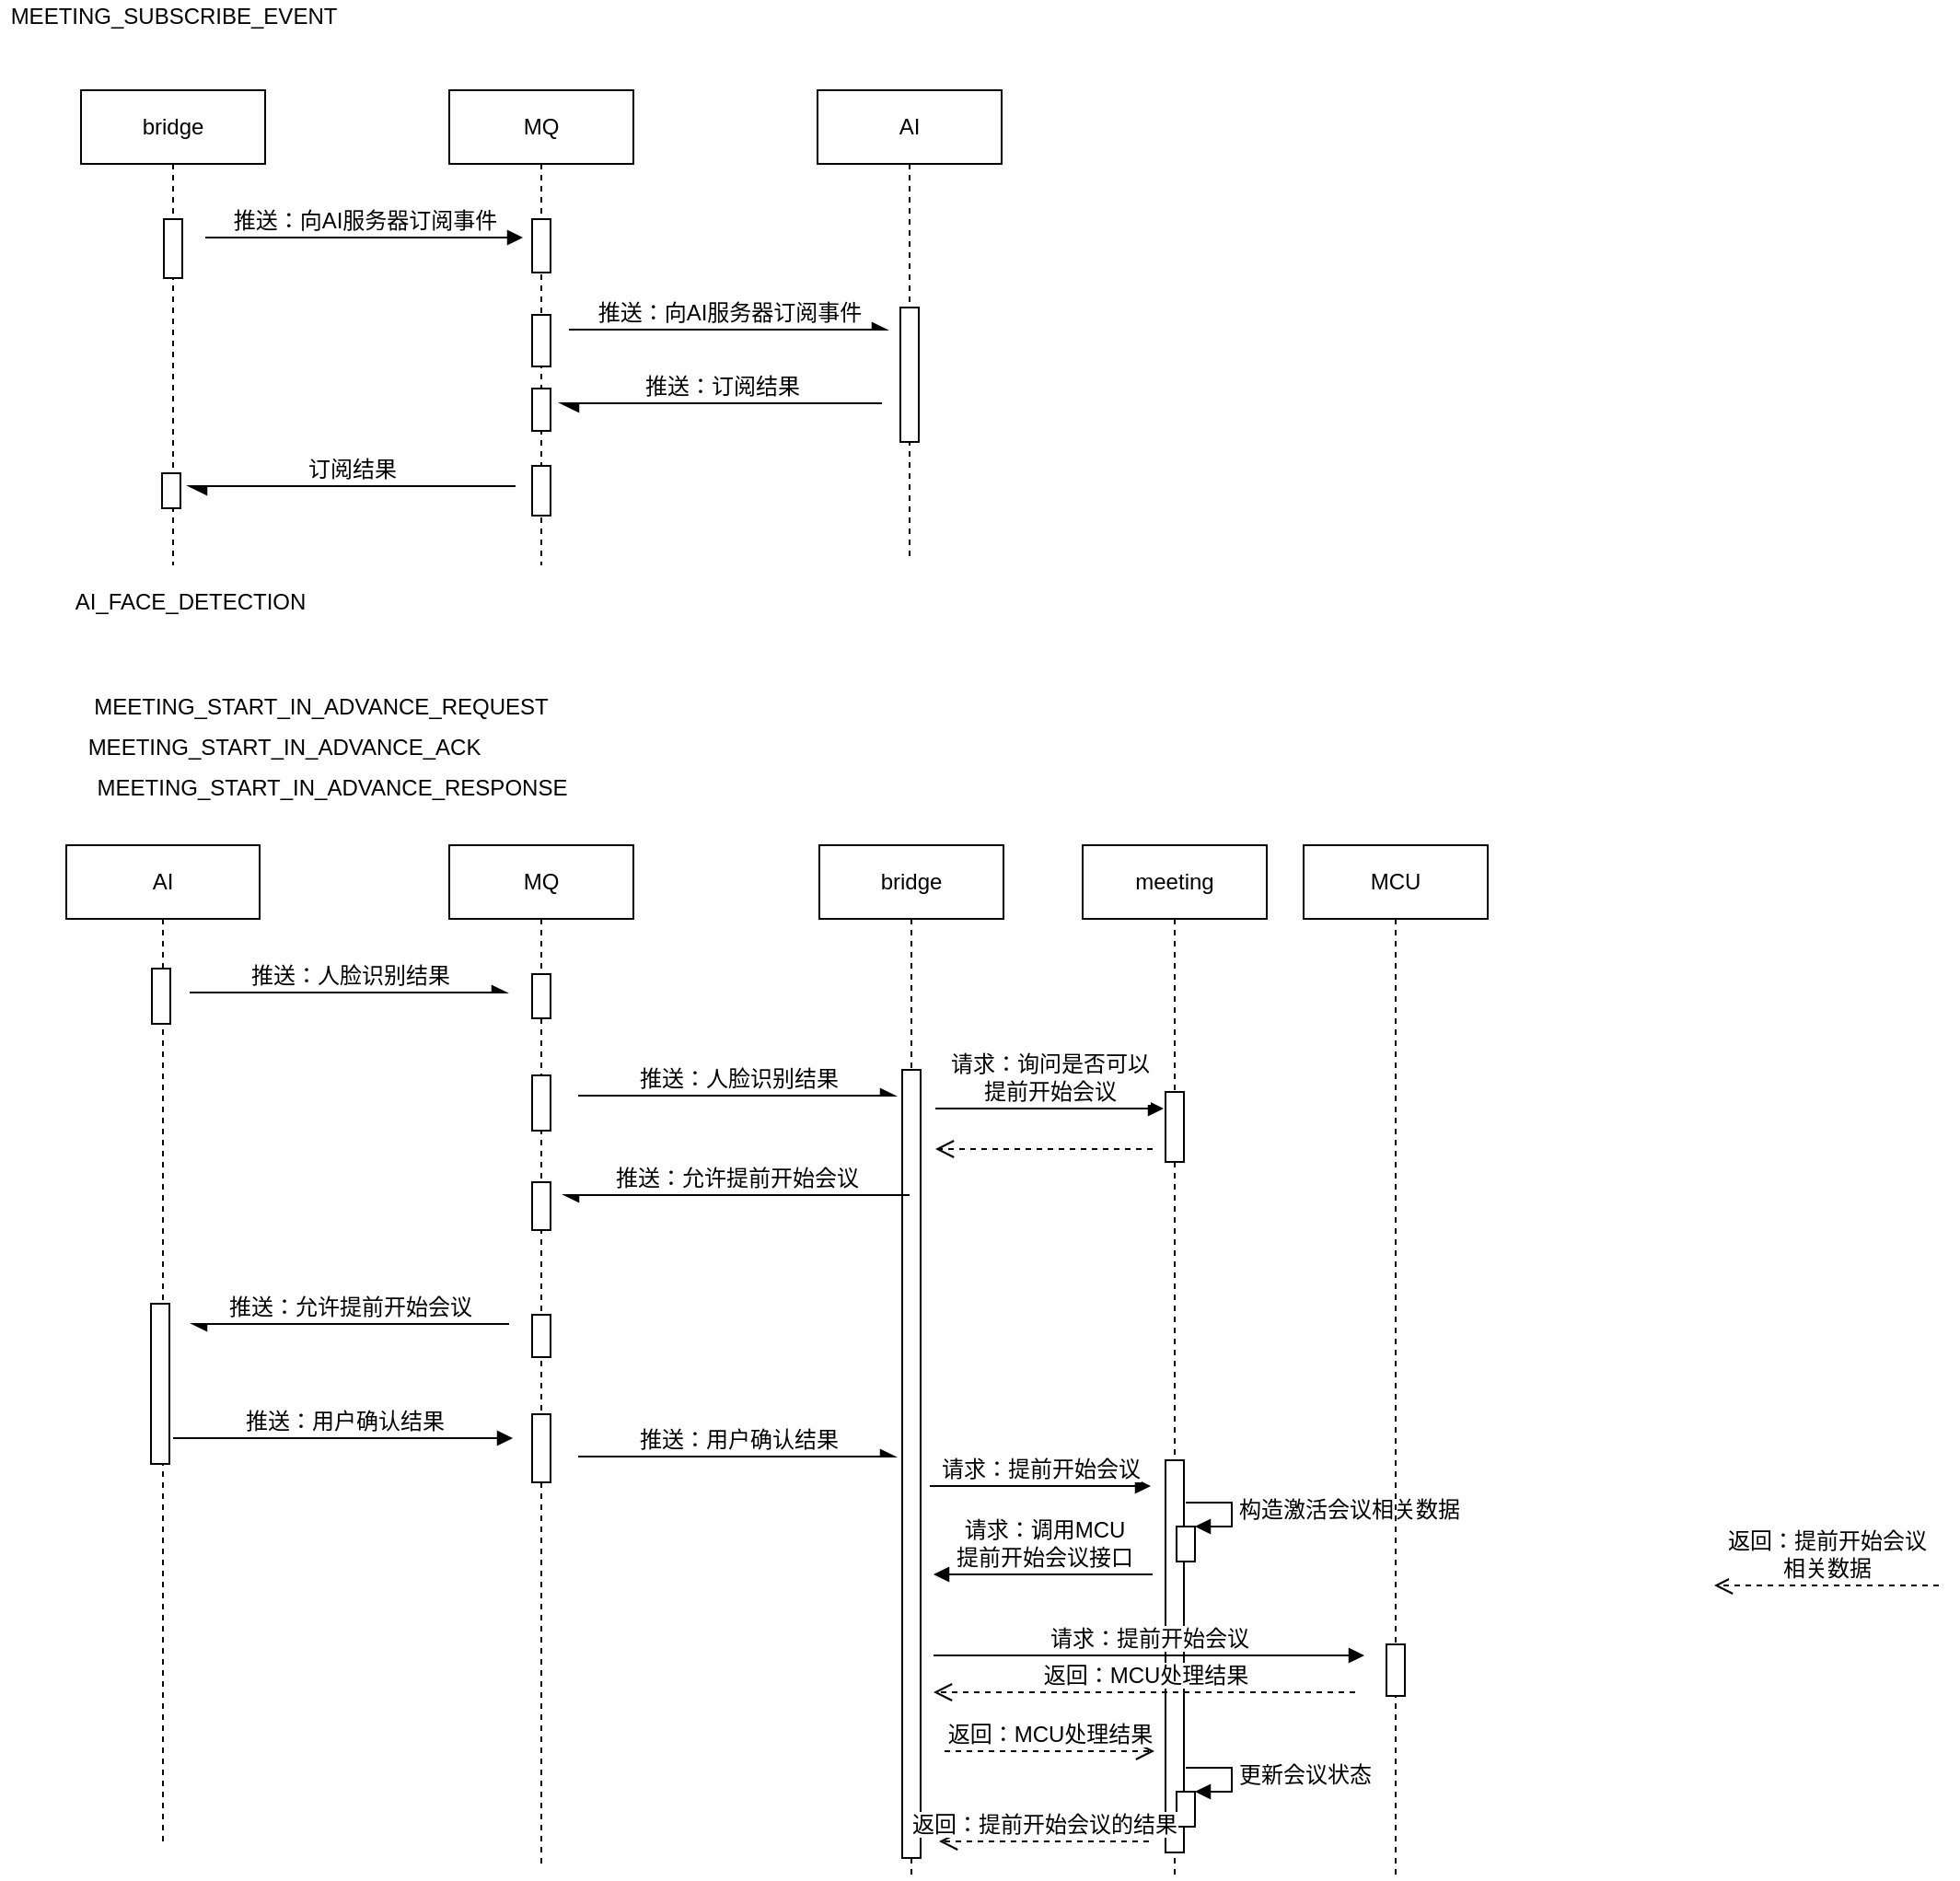 <mxfile version="12.5.1" type="github" pages="3">
  <diagram id="sGyDJ3xmPa0FNn7oHpdU" name="提前开始会议">
    <mxGraphModel dx="1021" dy="580" grid="0" gridSize="10" guides="1" tooltips="1" connect="1" arrows="1" fold="1" page="1" pageScale="1" pageWidth="827" pageHeight="1169" math="0" shadow="0">
      <root>
        <mxCell id="0"/>
        <mxCell id="1" parent="0"/>
        <mxCell id="7dCBN_STnB0BZGOZmq9B-1" value="AI" style="shape=umlLifeline;perimeter=lifelinePerimeter;whiteSpace=wrap;html=1;container=1;collapsible=0;recursiveResize=0;outlineConnect=0;fontSize=12;" parent="1" vertex="1">
          <mxGeometry x="510" y="70" width="100" height="253" as="geometry"/>
        </mxCell>
        <mxCell id="cWvQ5qR-pPmlQ0AbkIyN-9" value="" style="html=1;points=[];perimeter=orthogonalPerimeter;fontSize=12;" parent="7dCBN_STnB0BZGOZmq9B-1" vertex="1">
          <mxGeometry x="45" y="118" width="10" height="73" as="geometry"/>
        </mxCell>
        <mxCell id="7dCBN_STnB0BZGOZmq9B-2" value="bridge" style="shape=umlLifeline;perimeter=lifelinePerimeter;whiteSpace=wrap;html=1;container=1;collapsible=0;recursiveResize=0;outlineConnect=0;fontSize=12;" parent="1" vertex="1">
          <mxGeometry x="110" y="70" width="100" height="258" as="geometry"/>
        </mxCell>
        <mxCell id="cWvQ5qR-pPmlQ0AbkIyN-1" value="" style="html=1;points=[];perimeter=orthogonalPerimeter;fontSize=12;" parent="7dCBN_STnB0BZGOZmq9B-2" vertex="1">
          <mxGeometry x="45" y="70" width="10" height="32" as="geometry"/>
        </mxCell>
        <mxCell id="fSU1PI_x33HrERXU6z-Z-20" value="" style="html=1;points=[];perimeter=orthogonalPerimeter;fontSize=12;" parent="7dCBN_STnB0BZGOZmq9B-2" vertex="1">
          <mxGeometry x="44" y="208" width="10" height="19" as="geometry"/>
        </mxCell>
        <mxCell id="7dCBN_STnB0BZGOZmq9B-3" value="MQ" style="shape=umlLifeline;perimeter=lifelinePerimeter;whiteSpace=wrap;html=1;container=1;collapsible=0;recursiveResize=0;outlineConnect=0;fontSize=12;" parent="1" vertex="1">
          <mxGeometry x="310" y="70" width="100" height="258" as="geometry"/>
        </mxCell>
        <mxCell id="cWvQ5qR-pPmlQ0AbkIyN-6" value="" style="html=1;points=[];perimeter=orthogonalPerimeter;fontSize=12;" parent="7dCBN_STnB0BZGOZmq9B-3" vertex="1">
          <mxGeometry x="45" y="70" width="10" height="29" as="geometry"/>
        </mxCell>
        <mxCell id="fSU1PI_x33HrERXU6z-Z-10" value="" style="html=1;points=[];perimeter=orthogonalPerimeter;fontSize=12;" parent="7dCBN_STnB0BZGOZmq9B-3" vertex="1">
          <mxGeometry x="45" y="122" width="10" height="28" as="geometry"/>
        </mxCell>
        <mxCell id="fSU1PI_x33HrERXU6z-Z-17" value="" style="html=1;points=[];perimeter=orthogonalPerimeter;fontSize=12;" parent="7dCBN_STnB0BZGOZmq9B-3" vertex="1">
          <mxGeometry x="45" y="204" width="10" height="27" as="geometry"/>
        </mxCell>
        <mxCell id="fSU1PI_x33HrERXU6z-Z-18" value="" style="html=1;points=[];perimeter=orthogonalPerimeter;fontSize=12;" parent="7dCBN_STnB0BZGOZmq9B-3" vertex="1">
          <mxGeometry x="45" y="162" width="10" height="23" as="geometry"/>
        </mxCell>
        <mxCell id="cWvQ5qR-pPmlQ0AbkIyN-5" value="推送：向AI服务器订阅事件" style="html=1;verticalAlign=bottom;endArrow=block;fontSize=12;" parent="1" edge="1">
          <mxGeometry width="80" relative="1" as="geometry">
            <mxPoint x="177.5" y="150" as="sourcePoint"/>
            <mxPoint x="350" y="150" as="targetPoint"/>
          </mxGeometry>
        </mxCell>
        <mxCell id="cWvQ5qR-pPmlQ0AbkIyN-8" value="推送：向AI服务器订阅事件" style="html=1;verticalAlign=bottom;endArrow=async;fontSize=12;endFill=1;" parent="1" edge="1">
          <mxGeometry width="80" relative="1" as="geometry">
            <mxPoint x="375" y="200" as="sourcePoint"/>
            <mxPoint x="548" y="200" as="targetPoint"/>
          </mxGeometry>
        </mxCell>
        <mxCell id="cWvQ5qR-pPmlQ0AbkIyN-10" value="推送：订阅结果" style="html=1;verticalAlign=bottom;endArrow=async;endSize=8;fontSize=12;endFill=1;" parent="1" edge="1">
          <mxGeometry relative="1" as="geometry">
            <mxPoint x="545" y="240" as="sourcePoint"/>
            <mxPoint x="370" y="240" as="targetPoint"/>
          </mxGeometry>
        </mxCell>
        <mxCell id="cWvQ5qR-pPmlQ0AbkIyN-11" value="订阅结果" style="html=1;verticalAlign=bottom;endArrow=async;endSize=8;fontSize=12;endFill=1;" parent="1" edge="1">
          <mxGeometry relative="1" as="geometry">
            <mxPoint x="346" y="285" as="sourcePoint"/>
            <mxPoint x="168" y="285" as="targetPoint"/>
          </mxGeometry>
        </mxCell>
        <mxCell id="cWvQ5qR-pPmlQ0AbkIyN-12" value="AI" style="shape=umlLifeline;perimeter=lifelinePerimeter;whiteSpace=wrap;html=1;container=1;collapsible=0;recursiveResize=0;outlineConnect=0;fontSize=12;" parent="1" vertex="1">
          <mxGeometry x="102" y="480" width="105" height="543" as="geometry"/>
        </mxCell>
        <mxCell id="cWvQ5qR-pPmlQ0AbkIyN-13" value="" style="html=1;points=[];perimeter=orthogonalPerimeter;fontSize=12;" parent="cWvQ5qR-pPmlQ0AbkIyN-12" vertex="1">
          <mxGeometry x="46.5" y="67" width="10" height="30" as="geometry"/>
        </mxCell>
        <mxCell id="cWvQ5qR-pPmlQ0AbkIyN-39" value="" style="html=1;points=[];perimeter=orthogonalPerimeter;fontSize=12;" parent="cWvQ5qR-pPmlQ0AbkIyN-12" vertex="1">
          <mxGeometry x="46" y="249" width="10" height="87" as="geometry"/>
        </mxCell>
        <mxCell id="cWvQ5qR-pPmlQ0AbkIyN-14" value="bridge" style="shape=umlLifeline;perimeter=lifelinePerimeter;whiteSpace=wrap;html=1;container=1;collapsible=0;recursiveResize=0;outlineConnect=0;fontSize=12;" parent="1" vertex="1">
          <mxGeometry x="511" y="480" width="100" height="559" as="geometry"/>
        </mxCell>
        <mxCell id="cWvQ5qR-pPmlQ0AbkIyN-15" value="" style="html=1;points=[];perimeter=orthogonalPerimeter;fontSize=12;" parent="cWvQ5qR-pPmlQ0AbkIyN-14" vertex="1">
          <mxGeometry x="45" y="122" width="10" height="428" as="geometry"/>
        </mxCell>
        <mxCell id="cWvQ5qR-pPmlQ0AbkIyN-16" value="MQ" style="shape=umlLifeline;perimeter=lifelinePerimeter;whiteSpace=wrap;html=1;container=1;collapsible=0;recursiveResize=0;outlineConnect=0;fontSize=12;" parent="1" vertex="1">
          <mxGeometry x="310" y="480" width="100" height="556" as="geometry"/>
        </mxCell>
        <mxCell id="cWvQ5qR-pPmlQ0AbkIyN-17" value="" style="html=1;points=[];perimeter=orthogonalPerimeter;fontSize=12;" parent="cWvQ5qR-pPmlQ0AbkIyN-16" vertex="1">
          <mxGeometry x="45" y="70" width="10" height="24" as="geometry"/>
        </mxCell>
        <mxCell id="cWvQ5qR-pPmlQ0AbkIyN-36" value="" style="html=1;points=[];perimeter=orthogonalPerimeter;fontSize=12;" parent="cWvQ5qR-pPmlQ0AbkIyN-16" vertex="1">
          <mxGeometry x="45" y="183" width="10" height="26" as="geometry"/>
        </mxCell>
        <mxCell id="cWvQ5qR-pPmlQ0AbkIyN-44" value="" style="html=1;points=[];perimeter=orthogonalPerimeter;fontSize=12;" parent="cWvQ5qR-pPmlQ0AbkIyN-16" vertex="1">
          <mxGeometry x="45" y="255" width="10" height="23" as="geometry"/>
        </mxCell>
        <mxCell id="cWvQ5qR-pPmlQ0AbkIyN-56" value="" style="html=1;points=[];perimeter=orthogonalPerimeter;fontSize=12;" parent="cWvQ5qR-pPmlQ0AbkIyN-16" vertex="1">
          <mxGeometry x="45" y="309" width="10" height="37" as="geometry"/>
        </mxCell>
        <mxCell id="fSU1PI_x33HrERXU6z-Z-2" value="" style="html=1;points=[];perimeter=orthogonalPerimeter;fontSize=12;" parent="cWvQ5qR-pPmlQ0AbkIyN-16" vertex="1">
          <mxGeometry x="45" y="125" width="10" height="30" as="geometry"/>
        </mxCell>
        <mxCell id="cWvQ5qR-pPmlQ0AbkIyN-18" value="meeting" style="shape=umlLifeline;perimeter=lifelinePerimeter;whiteSpace=wrap;html=1;container=1;collapsible=0;recursiveResize=0;outlineConnect=0;fontSize=12;" parent="1" vertex="1">
          <mxGeometry x="654" y="480" width="100" height="560" as="geometry"/>
        </mxCell>
        <mxCell id="cWvQ5qR-pPmlQ0AbkIyN-32" value="" style="html=1;points=[];perimeter=orthogonalPerimeter;fontSize=12;" parent="cWvQ5qR-pPmlQ0AbkIyN-18" vertex="1">
          <mxGeometry x="45" y="134" width="10" height="38" as="geometry"/>
        </mxCell>
        <mxCell id="LqD89I_55fFd5-oWLgcx-1" value="" style="html=1;points=[];perimeter=orthogonalPerimeter;fontSize=12;" parent="cWvQ5qR-pPmlQ0AbkIyN-18" vertex="1">
          <mxGeometry x="45" y="334" width="10" height="213" as="geometry"/>
        </mxCell>
        <mxCell id="LqD89I_55fFd5-oWLgcx-4" value="" style="html=1;points=[];perimeter=orthogonalPerimeter;" parent="cWvQ5qR-pPmlQ0AbkIyN-18" vertex="1">
          <mxGeometry x="51" y="370" width="10" height="19" as="geometry"/>
        </mxCell>
        <mxCell id="LqD89I_55fFd5-oWLgcx-5" value="构造激活会议相关数据" style="edgeStyle=orthogonalEdgeStyle;html=1;align=left;spacingLeft=2;endArrow=block;rounded=0;entryX=1;entryY=0;fontSize=12;" parent="cWvQ5qR-pPmlQ0AbkIyN-18" target="LqD89I_55fFd5-oWLgcx-4" edge="1">
          <mxGeometry relative="1" as="geometry">
            <mxPoint x="56" y="357" as="sourcePoint"/>
            <Array as="points">
              <mxPoint x="81" y="357"/>
              <mxPoint x="81" y="370"/>
            </Array>
          </mxGeometry>
        </mxCell>
        <mxCell id="bx13sR_crYjl2JrHEWXP-3" value="" style="html=1;points=[];perimeter=orthogonalPerimeter;" vertex="1" parent="cWvQ5qR-pPmlQ0AbkIyN-18">
          <mxGeometry x="51" y="514" width="10" height="19" as="geometry"/>
        </mxCell>
        <mxCell id="bx13sR_crYjl2JrHEWXP-4" value="更新会议状态" style="edgeStyle=orthogonalEdgeStyle;html=1;align=left;spacingLeft=2;endArrow=block;rounded=0;entryX=1;entryY=0;fontSize=12;" edge="1" parent="cWvQ5qR-pPmlQ0AbkIyN-18" target="bx13sR_crYjl2JrHEWXP-3">
          <mxGeometry relative="1" as="geometry">
            <mxPoint x="56" y="501" as="sourcePoint"/>
            <Array as="points">
              <mxPoint x="81" y="501"/>
              <mxPoint x="81" y="514"/>
            </Array>
          </mxGeometry>
        </mxCell>
        <mxCell id="cWvQ5qR-pPmlQ0AbkIyN-19" value="推送：人脸识别结果" style="html=1;verticalAlign=bottom;endArrow=async;fontSize=12;endFill=1;" parent="1" edge="1">
          <mxGeometry width="80" relative="1" as="geometry">
            <mxPoint x="169" y="560" as="sourcePoint"/>
            <mxPoint x="341.5" y="560" as="targetPoint"/>
          </mxGeometry>
        </mxCell>
        <mxCell id="cWvQ5qR-pPmlQ0AbkIyN-27" value="推送：人脸识别结果" style="html=1;verticalAlign=bottom;endArrow=async;fontSize=12;endFill=1;" parent="1" edge="1">
          <mxGeometry width="80" relative="1" as="geometry">
            <mxPoint x="380" y="616" as="sourcePoint"/>
            <mxPoint x="552.5" y="616" as="targetPoint"/>
          </mxGeometry>
        </mxCell>
        <mxCell id="cWvQ5qR-pPmlQ0AbkIyN-30" value="请求：询问是否可以&lt;br style=&quot;font-size: 12px;&quot;&gt;提前开始会议" style="html=1;verticalAlign=bottom;endArrow=block;fontSize=12;" parent="1" edge="1">
          <mxGeometry width="80" relative="1" as="geometry">
            <mxPoint x="574" y="623" as="sourcePoint"/>
            <mxPoint x="698" y="623" as="targetPoint"/>
          </mxGeometry>
        </mxCell>
        <mxCell id="cWvQ5qR-pPmlQ0AbkIyN-31" value="" style="html=1;verticalAlign=bottom;endArrow=open;dashed=1;endSize=8;fontSize=12;" parent="1" edge="1">
          <mxGeometry relative="1" as="geometry">
            <mxPoint x="692" y="645" as="sourcePoint"/>
            <mxPoint x="574" y="645" as="targetPoint"/>
          </mxGeometry>
        </mxCell>
        <mxCell id="cWvQ5qR-pPmlQ0AbkIyN-35" value="推送：允许提前开始会议" style="html=1;verticalAlign=bottom;endArrow=async;fontSize=12;endFill=1;" parent="1" edge="1">
          <mxGeometry width="80" relative="1" as="geometry">
            <mxPoint x="560" y="670" as="sourcePoint"/>
            <mxPoint x="372" y="670" as="targetPoint"/>
          </mxGeometry>
        </mxCell>
        <mxCell id="cWvQ5qR-pPmlQ0AbkIyN-42" value="推送：允许提前开始会议" style="html=1;verticalAlign=bottom;endArrow=async;fontSize=12;endFill=1;" parent="1" edge="1">
          <mxGeometry width="80" relative="1" as="geometry">
            <mxPoint x="342.5" y="740" as="sourcePoint"/>
            <mxPoint x="170" y="740" as="targetPoint"/>
          </mxGeometry>
        </mxCell>
        <mxCell id="cWvQ5qR-pPmlQ0AbkIyN-47" value="推送：用户确认结果" style="html=1;verticalAlign=bottom;endArrow=async;fontSize=12;endFill=1;" parent="1" edge="1">
          <mxGeometry width="80" relative="1" as="geometry">
            <mxPoint x="380" y="812" as="sourcePoint"/>
            <mxPoint x="552.5" y="812" as="targetPoint"/>
          </mxGeometry>
        </mxCell>
        <mxCell id="cWvQ5qR-pPmlQ0AbkIyN-48" value="MCU" style="shape=umlLifeline;perimeter=lifelinePerimeter;whiteSpace=wrap;html=1;container=1;collapsible=0;recursiveResize=0;outlineConnect=0;fontSize=12;" parent="1" vertex="1">
          <mxGeometry x="774" y="480" width="100" height="561" as="geometry"/>
        </mxCell>
        <mxCell id="cWvQ5qR-pPmlQ0AbkIyN-51" value="" style="html=1;points=[];perimeter=orthogonalPerimeter;fontSize=12;" parent="cWvQ5qR-pPmlQ0AbkIyN-48" vertex="1">
          <mxGeometry x="45" y="434" width="10" height="28" as="geometry"/>
        </mxCell>
        <mxCell id="cWvQ5qR-pPmlQ0AbkIyN-54" value="返回：提前开始会议&lt;br&gt;相关数据" style="html=1;verticalAlign=bottom;endArrow=open;dashed=1;endSize=8;fontSize=12;" parent="1" edge="1">
          <mxGeometry relative="1" as="geometry">
            <mxPoint x="1119" y="882" as="sourcePoint"/>
            <mxPoint x="997" y="882" as="targetPoint"/>
          </mxGeometry>
        </mxCell>
        <mxCell id="vQtBdbBWceYxuiMzY1yn-1" value="MEETING_SUBSCRIBE_EVENT" style="text;html=1;align=center;verticalAlign=middle;resizable=0;points=[];;autosize=1;fontSize=12;" parent="1" vertex="1">
          <mxGeometry x="66" y="21" width="187" height="18" as="geometry"/>
        </mxCell>
        <mxCell id="vQtBdbBWceYxuiMzY1yn-2" value="AI_FACE_DETECTION" style="text;html=1;align=center;verticalAlign=middle;resizable=0;points=[];;autosize=1;fontSize=12;" parent="1" vertex="1">
          <mxGeometry x="101" y="339" width="135" height="18" as="geometry"/>
        </mxCell>
        <mxCell id="vQtBdbBWceYxuiMzY1yn-3" value="MEETING_START_IN_ADVANCE_REQUEST" style="text;html=1;align=center;verticalAlign=middle;resizable=0;points=[];;autosize=1;fontSize=12;" parent="1" vertex="1">
          <mxGeometry x="111" y="396" width="257" height="18" as="geometry"/>
        </mxCell>
        <mxCell id="vQtBdbBWceYxuiMzY1yn-4" value="MEETING_START_IN_ADVANCE_ACK" style="text;html=1;align=center;verticalAlign=middle;resizable=0;points=[];;autosize=1;fontSize=12;" parent="1" vertex="1">
          <mxGeometry x="108" y="417.5" width="223" height="18" as="geometry"/>
        </mxCell>
        <mxCell id="vQtBdbBWceYxuiMzY1yn-5" value="MEETING_START_IN_ADVANCE_RESPONSE" style="text;html=1;align=center;verticalAlign=middle;resizable=0;points=[];;autosize=1;fontSize=12;" parent="1" vertex="1">
          <mxGeometry x="113" y="440" width="265" height="18" as="geometry"/>
        </mxCell>
        <mxCell id="vQtBdbBWceYxuiMzY1yn-8" value="推送：用户确认结果" style="html=1;verticalAlign=bottom;endArrow=block;fontSize=12;" parent="1" edge="1">
          <mxGeometry width="80" relative="1" as="geometry">
            <mxPoint x="160" y="802" as="sourcePoint"/>
            <mxPoint x="344.5" y="802" as="targetPoint"/>
          </mxGeometry>
        </mxCell>
        <mxCell id="LqD89I_55fFd5-oWLgcx-2" value="请求：提前开始会议" style="html=1;verticalAlign=bottom;endArrow=block;fontSize=12;" parent="1" edge="1">
          <mxGeometry width="80" relative="1" as="geometry">
            <mxPoint x="571" y="828" as="sourcePoint"/>
            <mxPoint x="691" y="828" as="targetPoint"/>
          </mxGeometry>
        </mxCell>
        <mxCell id="LqD89I_55fFd5-oWLgcx-6" value="请求：提前开始会议" style="html=1;verticalAlign=bottom;endArrow=block;fontSize=12;" parent="1" edge="1">
          <mxGeometry width="80" relative="1" as="geometry">
            <mxPoint x="573" y="920" as="sourcePoint"/>
            <mxPoint x="807" y="920" as="targetPoint"/>
          </mxGeometry>
        </mxCell>
        <mxCell id="LqD89I_55fFd5-oWLgcx-7" value="返回：MCU处理结果" style="html=1;verticalAlign=bottom;endArrow=open;dashed=1;endSize=8;fontSize=12;" parent="1" edge="1">
          <mxGeometry relative="1" as="geometry">
            <mxPoint x="802" y="940" as="sourcePoint"/>
            <mxPoint x="573" y="940" as="targetPoint"/>
          </mxGeometry>
        </mxCell>
        <mxCell id="bx13sR_crYjl2JrHEWXP-1" value="请求：调用MCU&lt;br&gt;提前开始会议接口" style="html=1;verticalAlign=bottom;endArrow=block;fontSize=12;" edge="1" parent="1">
          <mxGeometry width="80" relative="1" as="geometry">
            <mxPoint x="692" y="876" as="sourcePoint"/>
            <mxPoint x="573" y="876" as="targetPoint"/>
          </mxGeometry>
        </mxCell>
        <mxCell id="bx13sR_crYjl2JrHEWXP-5" value="返回：MCU处理结果" style="html=1;verticalAlign=bottom;endArrow=open;dashed=1;endSize=8;fontSize=12;" edge="1" parent="1">
          <mxGeometry relative="1" as="geometry">
            <mxPoint x="579" y="972" as="sourcePoint"/>
            <mxPoint x="693" y="972" as="targetPoint"/>
          </mxGeometry>
        </mxCell>
        <mxCell id="bx13sR_crYjl2JrHEWXP-6" value="返回：提前开始会议的结果" style="html=1;verticalAlign=bottom;endArrow=open;dashed=1;endSize=8;fontSize=12;" edge="1" parent="1">
          <mxGeometry relative="1" as="geometry">
            <mxPoint x="690" y="1021" as="sourcePoint"/>
            <mxPoint x="576" y="1021" as="targetPoint"/>
          </mxGeometry>
        </mxCell>
      </root>
    </mxGraphModel>
  </diagram>
  <diagram id="U2vhjyQzXIbmDPiE_quf" name="企业微信消息通知">
    &#xa;    
    <mxGraphModel dx="1021" dy="614" grid="0" gridSize="10" guides="1" tooltips="1" connect="1" arrows="1" fold="1" page="1" pageScale="1" pageWidth="827" pageHeight="1169" math="0" shadow="0">
      &#xa;      
      <root>
        &#xa;        
        <mxCell id="euv0Y5gn4uSeBjnGPQXl-0"/>
        &#xa;        
        <mxCell id="euv0Y5gn4uSeBjnGPQXl-1" parent="euv0Y5gn4uSeBjnGPQXl-0"/>
        &#xa;        
        <mxCell id="93kanDMGqyMoryUL59t7-0" value="MCU" style="shape=umlLifeline;perimeter=lifelinePerimeter;whiteSpace=wrap;html=1;container=1;collapsible=0;recursiveResize=0;outlineConnect=0;fontSize=14;" parent="euv0Y5gn4uSeBjnGPQXl-1" vertex="1">
          &#xa;          
          <mxGeometry x="550" y="70" width="100" height="290" as="geometry"/>
          &#xa;        
        </mxCell>
        &#xa;        
        <mxCell id="93kanDMGqyMoryUL59t7-1" value="" style="html=1;points=[];perimeter=orthogonalPerimeter;fontSize=14;" parent="93kanDMGqyMoryUL59t7-0" vertex="1">
          &#xa;          
          <mxGeometry x="45" y="88" width="10" height="50" as="geometry"/>
          &#xa;        
        </mxCell>
        &#xa;        
        <mxCell id="93kanDMGqyMoryUL59t7-2" value="meeting-service" style="shape=umlLifeline;perimeter=lifelinePerimeter;whiteSpace=wrap;html=1;container=1;collapsible=0;recursiveResize=0;outlineConnect=0;fontSize=14;" parent="euv0Y5gn4uSeBjnGPQXl-1" vertex="1">
          &#xa;          
          <mxGeometry x="170" y="70" width="100" height="290" as="geometry"/>
          &#xa;        
        </mxCell>
        &#xa;        
        <mxCell id="93kanDMGqyMoryUL59t7-3" value="" style="html=1;points=[];perimeter=orthogonalPerimeter;fontSize=14;" parent="93kanDMGqyMoryUL59t7-2" vertex="1">
          &#xa;          
          <mxGeometry x="45" y="70" width="10" height="120" as="geometry"/>
          &#xa;        
        </mxCell>
        &#xa;        
        <mxCell id="93kanDMGqyMoryUL59t7-4" value="bridge-service" style="shape=umlLifeline;perimeter=lifelinePerimeter;whiteSpace=wrap;html=1;container=1;collapsible=0;recursiveResize=0;outlineConnect=0;fontSize=14;" parent="euv0Y5gn4uSeBjnGPQXl-1" vertex="1">
          &#xa;          
          <mxGeometry x="360" y="70" width="100" height="290" as="geometry"/>
          &#xa;        
        </mxCell>
        &#xa;        
        <mxCell id="93kanDMGqyMoryUL59t7-5" value="" style="html=1;points=[];perimeter=orthogonalPerimeter;fontSize=14;" parent="93kanDMGqyMoryUL59t7-4" vertex="1">
          &#xa;          
          <mxGeometry x="45" y="70" width="10" height="140" as="geometry"/>
          &#xa;        
        </mxCell>
        &#xa;        
        <mxCell id="93kanDMGqyMoryUL59t7-6" value="请求：会议预约" style="html=1;verticalAlign=bottom;endArrow=block;fontSize=14;" parent="euv0Y5gn4uSeBjnGPQXl-1" edge="1">
          &#xa;          
          <mxGeometry width="80" relative="1" as="geometry">
            &#xa;            
            <mxPoint x="230" y="160" as="sourcePoint"/>
            &#xa;            
            <mxPoint x="402.5" y="160" as="targetPoint"/>
            &#xa;          
          </mxGeometry>
          &#xa;        
        </mxCell>
        &#xa;        
        <mxCell id="93kanDMGqyMoryUL59t7-7" value="请求：会议预约" style="html=1;verticalAlign=bottom;endArrow=block;fontSize=14;" parent="euv0Y5gn4uSeBjnGPQXl-1" edge="1">
          &#xa;          
          <mxGeometry width="80" relative="1" as="geometry">
            &#xa;            
            <mxPoint x="435" y="170" as="sourcePoint"/>
            &#xa;            
            <mxPoint x="585" y="170" as="targetPoint"/>
            &#xa;          
          </mxGeometry>
          &#xa;        
        </mxCell>
        &#xa;        
        <mxCell id="93kanDMGqyMoryUL59t7-8" value="返回：处理结果" style="html=1;verticalAlign=bottom;endArrow=open;dashed=1;endSize=8;fontSize=14;" parent="euv0Y5gn4uSeBjnGPQXl-1" edge="1">
          &#xa;          
          <mxGeometry relative="1" as="geometry">
            &#xa;            
            <mxPoint x="587" y="196" as="sourcePoint"/>
            &#xa;            
            <mxPoint x="427" y="196" as="targetPoint"/>
            &#xa;          
          </mxGeometry>
          &#xa;        
        </mxCell>
        &#xa;        
        <mxCell id="93kanDMGqyMoryUL59t7-10" value="Web？" style="shape=umlLifeline;perimeter=lifelinePerimeter;whiteSpace=wrap;html=1;container=1;collapsible=0;recursiveResize=0;outlineConnect=0;fontSize=14;" parent="euv0Y5gn4uSeBjnGPQXl-1" vertex="1">
          &#xa;          
          <mxGeometry x="30" y="70" width="100" height="290" as="geometry"/>
          &#xa;        
        </mxCell>
        &#xa;        
        <mxCell id="93kanDMGqyMoryUL59t7-11" value="" style="html=1;points=[];perimeter=orthogonalPerimeter;fontSize=14;" parent="93kanDMGqyMoryUL59t7-10" vertex="1">
          &#xa;          
          <mxGeometry x="45" y="70" width="10" height="80" as="geometry"/>
          &#xa;        
        </mxCell>
        &#xa;        
        <mxCell id="93kanDMGqyMoryUL59t7-12" value="请求：会议预约" style="html=1;verticalAlign=bottom;endArrow=block;fontSize=14;" parent="euv0Y5gn4uSeBjnGPQXl-1" edge="1">
          &#xa;          
          <mxGeometry width="80" relative="1" as="geometry">
            &#xa;            
            <mxPoint x="90" y="160" as="sourcePoint"/>
            &#xa;            
            <mxPoint x="212.5" y="160" as="targetPoint"/>
            &#xa;          
          </mxGeometry>
          &#xa;        
        </mxCell>
        &#xa;        
        <mxCell id="93kanDMGqyMoryUL59t7-13" value="企业微信？" style="shape=umlLifeline;perimeter=lifelinePerimeter;whiteSpace=wrap;html=1;container=1;collapsible=0;recursiveResize=0;outlineConnect=0;fontSize=14;" parent="euv0Y5gn4uSeBjnGPQXl-1" vertex="1">
          &#xa;          
          <mxGeometry x="670" y="70" width="100" height="290" as="geometry"/>
          &#xa;        
        </mxCell>
        &#xa;        
        <mxCell id="93kanDMGqyMoryUL59t7-14" value="" style="html=1;points=[];perimeter=orthogonalPerimeter;fontSize=14;" parent="93kanDMGqyMoryUL59t7-13" vertex="1">
          &#xa;          
          <mxGeometry x="45" y="160" width="10" height="50" as="geometry"/>
          &#xa;        
        </mxCell>
        &#xa;        
        <mxCell id="93kanDMGqyMoryUL59t7-15" value="返回：处理结果" style="html=1;verticalAlign=bottom;endArrow=open;dashed=1;endSize=8;fontSize=14;" parent="euv0Y5gn4uSeBjnGPQXl-1" edge="1">
          &#xa;          
          <mxGeometry relative="1" as="geometry">
            &#xa;            
            <mxPoint x="395" y="210" as="sourcePoint"/>
            &#xa;            
            <mxPoint x="235" y="210" as="targetPoint"/>
            &#xa;          
          </mxGeometry>
          &#xa;        
        </mxCell>
        &#xa;        
        <mxCell id="93kanDMGqyMoryUL59t7-16" value="企业微信消息通知" style="html=1;verticalAlign=bottom;endArrow=block;fontSize=14;" parent="euv0Y5gn4uSeBjnGPQXl-1" edge="1">
          &#xa;          
          <mxGeometry width="80" relative="1" as="geometry">
            &#xa;            
            <mxPoint x="430" y="240" as="sourcePoint"/>
            &#xa;            
            <mxPoint x="710" y="240" as="targetPoint"/>
            &#xa;          
          </mxGeometry>
          &#xa;        
        </mxCell>
        &#xa;      
      </root>
      &#xa;    
    </mxGraphModel>
    &#xa;  
  </diagram>
  <diagram id="k88oy4eZoCurosgzt9sN" name="企业微信推送点名信息">
    &#xa;    
    <mxGraphModel dx="1021" dy="614" grid="1" gridSize="10" guides="1" tooltips="1" connect="1" arrows="1" fold="1" page="1" pageScale="1" pageWidth="827" pageHeight="1169" math="0" shadow="0">
      &#xa;      
      <root>
        &#xa;        
        <mxCell id="FtVH_WudPbTGRqcLVg7M-0"/>
        &#xa;        
        <mxCell id="FtVH_WudPbTGRqcLVg7M-1" parent="FtVH_WudPbTGRqcLVg7M-0"/>
        &#xa;        
        <mxCell id="gRoMFb6GQRz-B1bpGYZU-0" value="MCU？" style="shape=umlLifeline;perimeter=lifelinePerimeter;whiteSpace=wrap;html=1;container=1;collapsible=0;recursiveResize=0;outlineConnect=0;fontSize=14;" parent="FtVH_WudPbTGRqcLVg7M-1" vertex="1">
          &#xa;          
          <mxGeometry x="490" y="70" width="100" height="290" as="geometry"/>
          &#xa;        
        </mxCell>
        &#xa;        
        <mxCell id="gRoMFb6GQRz-B1bpGYZU-2" value="MQ" style="shape=umlLifeline;perimeter=lifelinePerimeter;whiteSpace=wrap;html=1;container=1;collapsible=0;recursiveResize=0;outlineConnect=0;fontSize=14;" parent="FtVH_WudPbTGRqcLVg7M-1" vertex="1">
          &#xa;          
          <mxGeometry x="170" y="70" width="100" height="290" as="geometry"/>
          &#xa;        
        </mxCell>
        &#xa;        
        <mxCell id="gRoMFb6GQRz-B1bpGYZU-3" value="" style="html=1;points=[];perimeter=orthogonalPerimeter;fontSize=14;" parent="gRoMFb6GQRz-B1bpGYZU-2" vertex="1">
          &#xa;          
          <mxGeometry x="45" y="70" width="10" height="80" as="geometry"/>
          &#xa;        
        </mxCell>
        &#xa;        
        <mxCell id="gRoMFb6GQRz-B1bpGYZU-4" value="bridge-service" style="shape=umlLifeline;perimeter=lifelinePerimeter;whiteSpace=wrap;html=1;container=1;collapsible=0;recursiveResize=0;outlineConnect=0;fontSize=14;" parent="FtVH_WudPbTGRqcLVg7M-1" vertex="1">
          &#xa;          
          <mxGeometry x="320" y="70" width="100" height="290" as="geometry"/>
          &#xa;        
        </mxCell>
        &#xa;        
        <mxCell id="gRoMFb6GQRz-B1bpGYZU-5" value="" style="html=1;points=[];perimeter=orthogonalPerimeter;fontSize=14;" parent="gRoMFb6GQRz-B1bpGYZU-4" vertex="1">
          &#xa;          
          <mxGeometry x="45" y="70" width="10" height="100" as="geometry"/>
          &#xa;        
        </mxCell>
        &#xa;        
        <mxCell id="gRoMFb6GQRz-B1bpGYZU-6" value="推送：人员点名" style="html=1;verticalAlign=bottom;endArrow=block;fontSize=14;" parent="FtVH_WudPbTGRqcLVg7M-1" edge="1">
          &#xa;          
          <mxGeometry width="80" relative="1" as="geometry">
            &#xa;            
            <mxPoint x="230" y="160" as="sourcePoint"/>
            &#xa;            
            <mxPoint x="360" y="160" as="targetPoint"/>
            &#xa;          
          </mxGeometry>
          &#xa;        
        </mxCell>
        &#xa;        
        <mxCell id="gRoMFb6GQRz-B1bpGYZU-9" value="AI" style="shape=umlLifeline;perimeter=lifelinePerimeter;whiteSpace=wrap;html=1;container=1;collapsible=0;recursiveResize=0;outlineConnect=0;fontSize=14;" parent="FtVH_WudPbTGRqcLVg7M-1" vertex="1">
          &#xa;          
          <mxGeometry x="30" y="70" width="100" height="290" as="geometry"/>
          &#xa;        
        </mxCell>
        &#xa;        
        <mxCell id="gRoMFb6GQRz-B1bpGYZU-10" value="" style="html=1;points=[];perimeter=orthogonalPerimeter;fontSize=14;" parent="gRoMFb6GQRz-B1bpGYZU-9" vertex="1">
          &#xa;          
          <mxGeometry x="45" y="70" width="10" height="80" as="geometry"/>
          &#xa;        
        </mxCell>
        &#xa;        
        <mxCell id="gRoMFb6GQRz-B1bpGYZU-11" value="推送：人员点名" style="html=1;verticalAlign=bottom;endArrow=block;fontSize=14;" parent="FtVH_WudPbTGRqcLVg7M-1" edge="1">
          &#xa;          
          <mxGeometry width="80" relative="1" as="geometry">
            &#xa;            
            <mxPoint x="90" y="160" as="sourcePoint"/>
            &#xa;            
            <mxPoint x="212.5" y="160" as="targetPoint"/>
            &#xa;          
          </mxGeometry>
          &#xa;        
        </mxCell>
        &#xa;        
        <mxCell id="gRoMFb6GQRz-B1bpGYZU-12" value="企业微信？" style="shape=umlLifeline;perimeter=lifelinePerimeter;whiteSpace=wrap;html=1;container=1;collapsible=0;recursiveResize=0;outlineConnect=0;fontSize=14;" parent="FtVH_WudPbTGRqcLVg7M-1" vertex="1">
          &#xa;          
          <mxGeometry x="650" y="70" width="100" height="290" as="geometry"/>
          &#xa;        
        </mxCell>
        &#xa;        
        <mxCell id="gRoMFb6GQRz-B1bpGYZU-13" value="" style="html=1;points=[];perimeter=orthogonalPerimeter;fontSize=14;" parent="gRoMFb6GQRz-B1bpGYZU-12" vertex="1">
          &#xa;          
          <mxGeometry x="45" y="134" width="10" height="50" as="geometry"/>
          &#xa;        
        </mxCell>
        &#xa;        
        <mxCell id="gRoMFb6GQRz-B1bpGYZU-14" value="返回：处理结果" style="html=1;verticalAlign=bottom;endArrow=open;dashed=1;endSize=8;fontSize=14;" parent="FtVH_WudPbTGRqcLVg7M-1" edge="1">
          &#xa;          
          <mxGeometry relative="1" as="geometry">
            &#xa;            
            <mxPoint x="360" y="190" as="sourcePoint"/>
            &#xa;            
            <mxPoint x="235" y="190" as="targetPoint"/>
            &#xa;          
          </mxGeometry>
          &#xa;        
        </mxCell>
        &#xa;        
        <mxCell id="gRoMFb6GQRz-B1bpGYZU-15" value="企业微信消息通知" style="html=1;verticalAlign=bottom;endArrow=block;fontSize=14;" parent="FtVH_WudPbTGRqcLVg7M-1" edge="1">
          &#xa;          
          <mxGeometry width="80" relative="1" as="geometry">
            &#xa;            
            <mxPoint x="390" y="220" as="sourcePoint"/>
            &#xa;            
            <mxPoint x="670" y="220" as="targetPoint"/>
            &#xa;          
          </mxGeometry>
          &#xa;        
        </mxCell>
        &#xa;      
      </root>
      &#xa;    
    </mxGraphModel>
    &#xa;  
  </diagram>
</mxfile>
